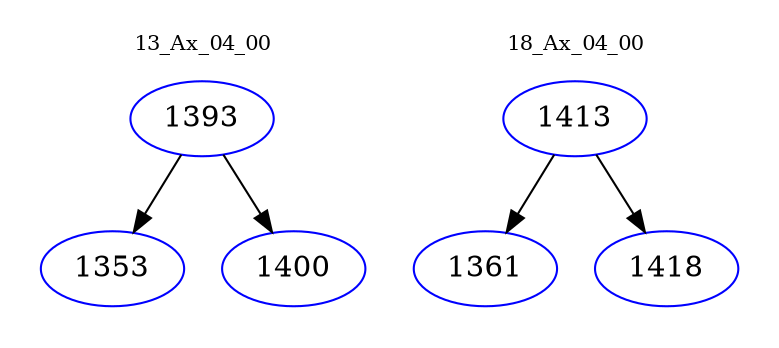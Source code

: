 digraph{
subgraph cluster_0 {
color = white
label = "13_Ax_04_00";
fontsize=10;
T0_1393 [label="1393", color="blue"]
T0_1393 -> T0_1353 [color="black"]
T0_1353 [label="1353", color="blue"]
T0_1393 -> T0_1400 [color="black"]
T0_1400 [label="1400", color="blue"]
}
subgraph cluster_1 {
color = white
label = "18_Ax_04_00";
fontsize=10;
T1_1413 [label="1413", color="blue"]
T1_1413 -> T1_1361 [color="black"]
T1_1361 [label="1361", color="blue"]
T1_1413 -> T1_1418 [color="black"]
T1_1418 [label="1418", color="blue"]
}
}
